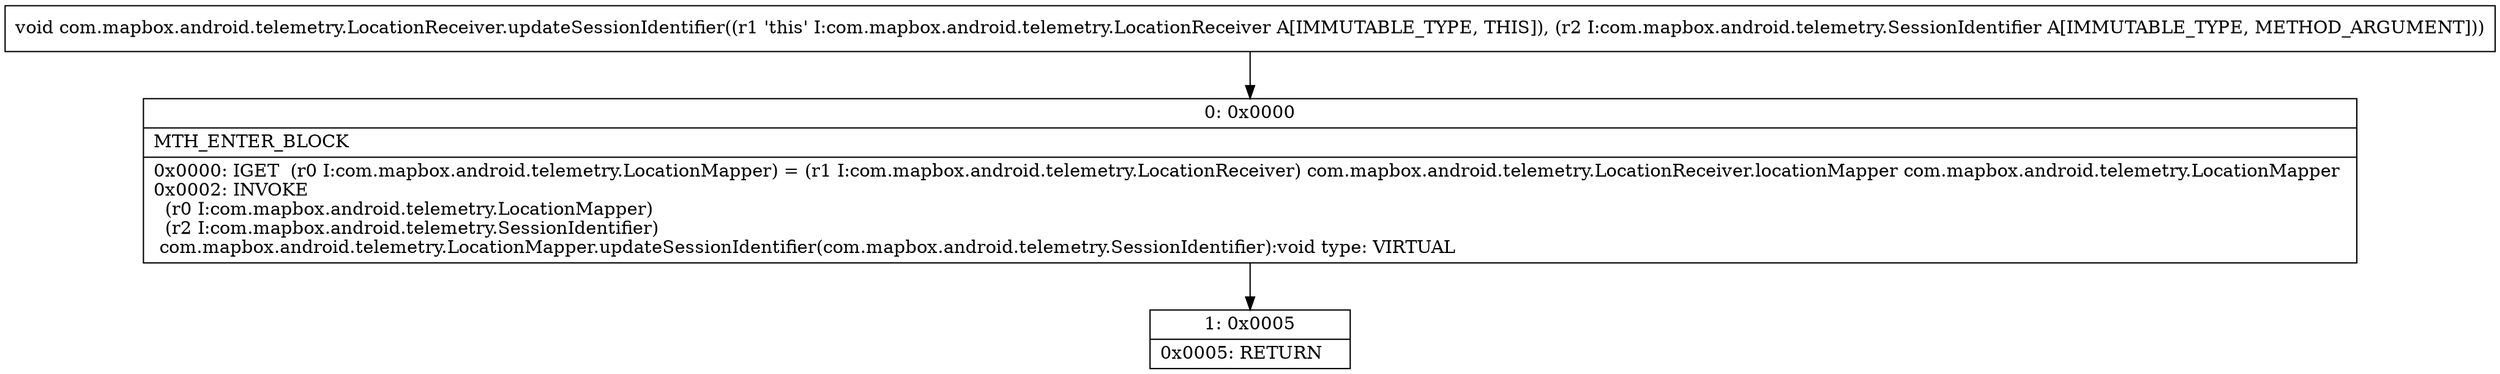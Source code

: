 digraph "CFG forcom.mapbox.android.telemetry.LocationReceiver.updateSessionIdentifier(Lcom\/mapbox\/android\/telemetry\/SessionIdentifier;)V" {
Node_0 [shape=record,label="{0\:\ 0x0000|MTH_ENTER_BLOCK\l|0x0000: IGET  (r0 I:com.mapbox.android.telemetry.LocationMapper) = (r1 I:com.mapbox.android.telemetry.LocationReceiver) com.mapbox.android.telemetry.LocationReceiver.locationMapper com.mapbox.android.telemetry.LocationMapper \l0x0002: INVOKE  \l  (r0 I:com.mapbox.android.telemetry.LocationMapper)\l  (r2 I:com.mapbox.android.telemetry.SessionIdentifier)\l com.mapbox.android.telemetry.LocationMapper.updateSessionIdentifier(com.mapbox.android.telemetry.SessionIdentifier):void type: VIRTUAL \l}"];
Node_1 [shape=record,label="{1\:\ 0x0005|0x0005: RETURN   \l}"];
MethodNode[shape=record,label="{void com.mapbox.android.telemetry.LocationReceiver.updateSessionIdentifier((r1 'this' I:com.mapbox.android.telemetry.LocationReceiver A[IMMUTABLE_TYPE, THIS]), (r2 I:com.mapbox.android.telemetry.SessionIdentifier A[IMMUTABLE_TYPE, METHOD_ARGUMENT])) }"];
MethodNode -> Node_0;
Node_0 -> Node_1;
}

